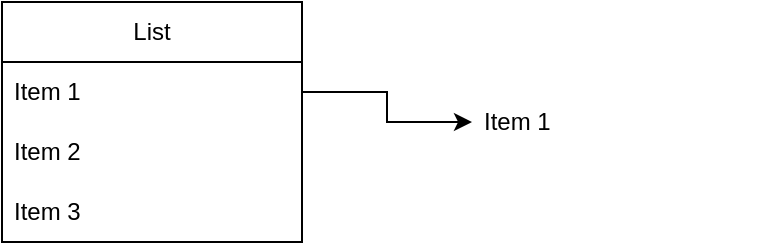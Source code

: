 <mxfile version="21.1.5" type="github">
  <diagram name="Page-1" id="lxIBTwJWbBk2EY63AQeF">
    <mxGraphModel dx="983" dy="423" grid="1" gridSize="10" guides="1" tooltips="1" connect="1" arrows="1" fold="1" page="1" pageScale="1" pageWidth="850" pageHeight="1100" math="0" shadow="0">
      <root>
        <mxCell id="0" />
        <mxCell id="1" parent="0" />
        <mxCell id="n83aFgpi7AKv5MihRGWf-1" value="List" style="swimlane;fontStyle=0;childLayout=stackLayout;horizontal=1;startSize=30;horizontalStack=0;resizeParent=1;resizeParentMax=0;resizeLast=0;collapsible=1;marginBottom=0;whiteSpace=wrap;html=1;" vertex="1" parent="1">
          <mxGeometry x="350" y="150" width="150" height="120" as="geometry" />
        </mxCell>
        <mxCell id="n83aFgpi7AKv5MihRGWf-2" value="Item 1" style="text;strokeColor=none;fillColor=none;align=left;verticalAlign=middle;spacingLeft=4;spacingRight=4;overflow=hidden;points=[[0,0.5],[1,0.5]];portConstraint=eastwest;rotatable=0;whiteSpace=wrap;html=1;" vertex="1" parent="n83aFgpi7AKv5MihRGWf-1">
          <mxGeometry y="30" width="150" height="30" as="geometry" />
        </mxCell>
        <mxCell id="n83aFgpi7AKv5MihRGWf-3" value="Item 2" style="text;strokeColor=none;fillColor=none;align=left;verticalAlign=middle;spacingLeft=4;spacingRight=4;overflow=hidden;points=[[0,0.5],[1,0.5]];portConstraint=eastwest;rotatable=0;whiteSpace=wrap;html=1;" vertex="1" parent="n83aFgpi7AKv5MihRGWf-1">
          <mxGeometry y="60" width="150" height="30" as="geometry" />
        </mxCell>
        <mxCell id="n83aFgpi7AKv5MihRGWf-4" value="Item 3" style="text;strokeColor=none;fillColor=none;align=left;verticalAlign=middle;spacingLeft=4;spacingRight=4;overflow=hidden;points=[[0,0.5],[1,0.5]];portConstraint=eastwest;rotatable=0;whiteSpace=wrap;html=1;" vertex="1" parent="n83aFgpi7AKv5MihRGWf-1">
          <mxGeometry y="90" width="150" height="30" as="geometry" />
        </mxCell>
        <mxCell id="n83aFgpi7AKv5MihRGWf-5" value="Item 1" style="text;strokeColor=none;fillColor=none;align=left;verticalAlign=middle;spacingLeft=4;spacingRight=4;overflow=hidden;points=[[0,0.5],[1,0.5]];portConstraint=eastwest;rotatable=0;whiteSpace=wrap;html=1;" vertex="1" parent="1">
          <mxGeometry x="585" y="195" width="150" height="30" as="geometry" />
        </mxCell>
        <mxCell id="n83aFgpi7AKv5MihRGWf-6" style="edgeStyle=orthogonalEdgeStyle;rounded=0;orthogonalLoop=1;jettySize=auto;html=1;" edge="1" parent="1" source="n83aFgpi7AKv5MihRGWf-2" target="n83aFgpi7AKv5MihRGWf-5">
          <mxGeometry relative="1" as="geometry" />
        </mxCell>
      </root>
    </mxGraphModel>
  </diagram>
</mxfile>
